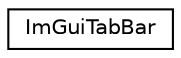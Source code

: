 digraph "Graphical Class Hierarchy"
{
 // LATEX_PDF_SIZE
  edge [fontname="Helvetica",fontsize="10",labelfontname="Helvetica",labelfontsize="10"];
  node [fontname="Helvetica",fontsize="10",shape=record];
  rankdir="LR";
  Node0 [label="ImGuiTabBar",height=0.2,width=0.4,color="black", fillcolor="white", style="filled",URL="$structImGuiTabBar.html",tooltip=" "];
}
